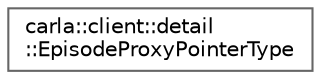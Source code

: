 digraph "类继承关系图"
{
 // INTERACTIVE_SVG=YES
 // LATEX_PDF_SIZE
  bgcolor="transparent";
  edge [fontname=Helvetica,fontsize=10,labelfontname=Helvetica,labelfontsize=10];
  node [fontname=Helvetica,fontsize=10,shape=box,height=0.2,width=0.4];
  rankdir="LR";
  Node0 [id="Node000000",label="carla::client::detail\l::EpisodeProxyPointerType",height=0.2,width=0.4,color="grey40", fillcolor="white", style="filled",URL="$d2/dcc/structcarla_1_1client_1_1detail_1_1EpisodeProxyPointerType.html",tooltip=" "];
}
